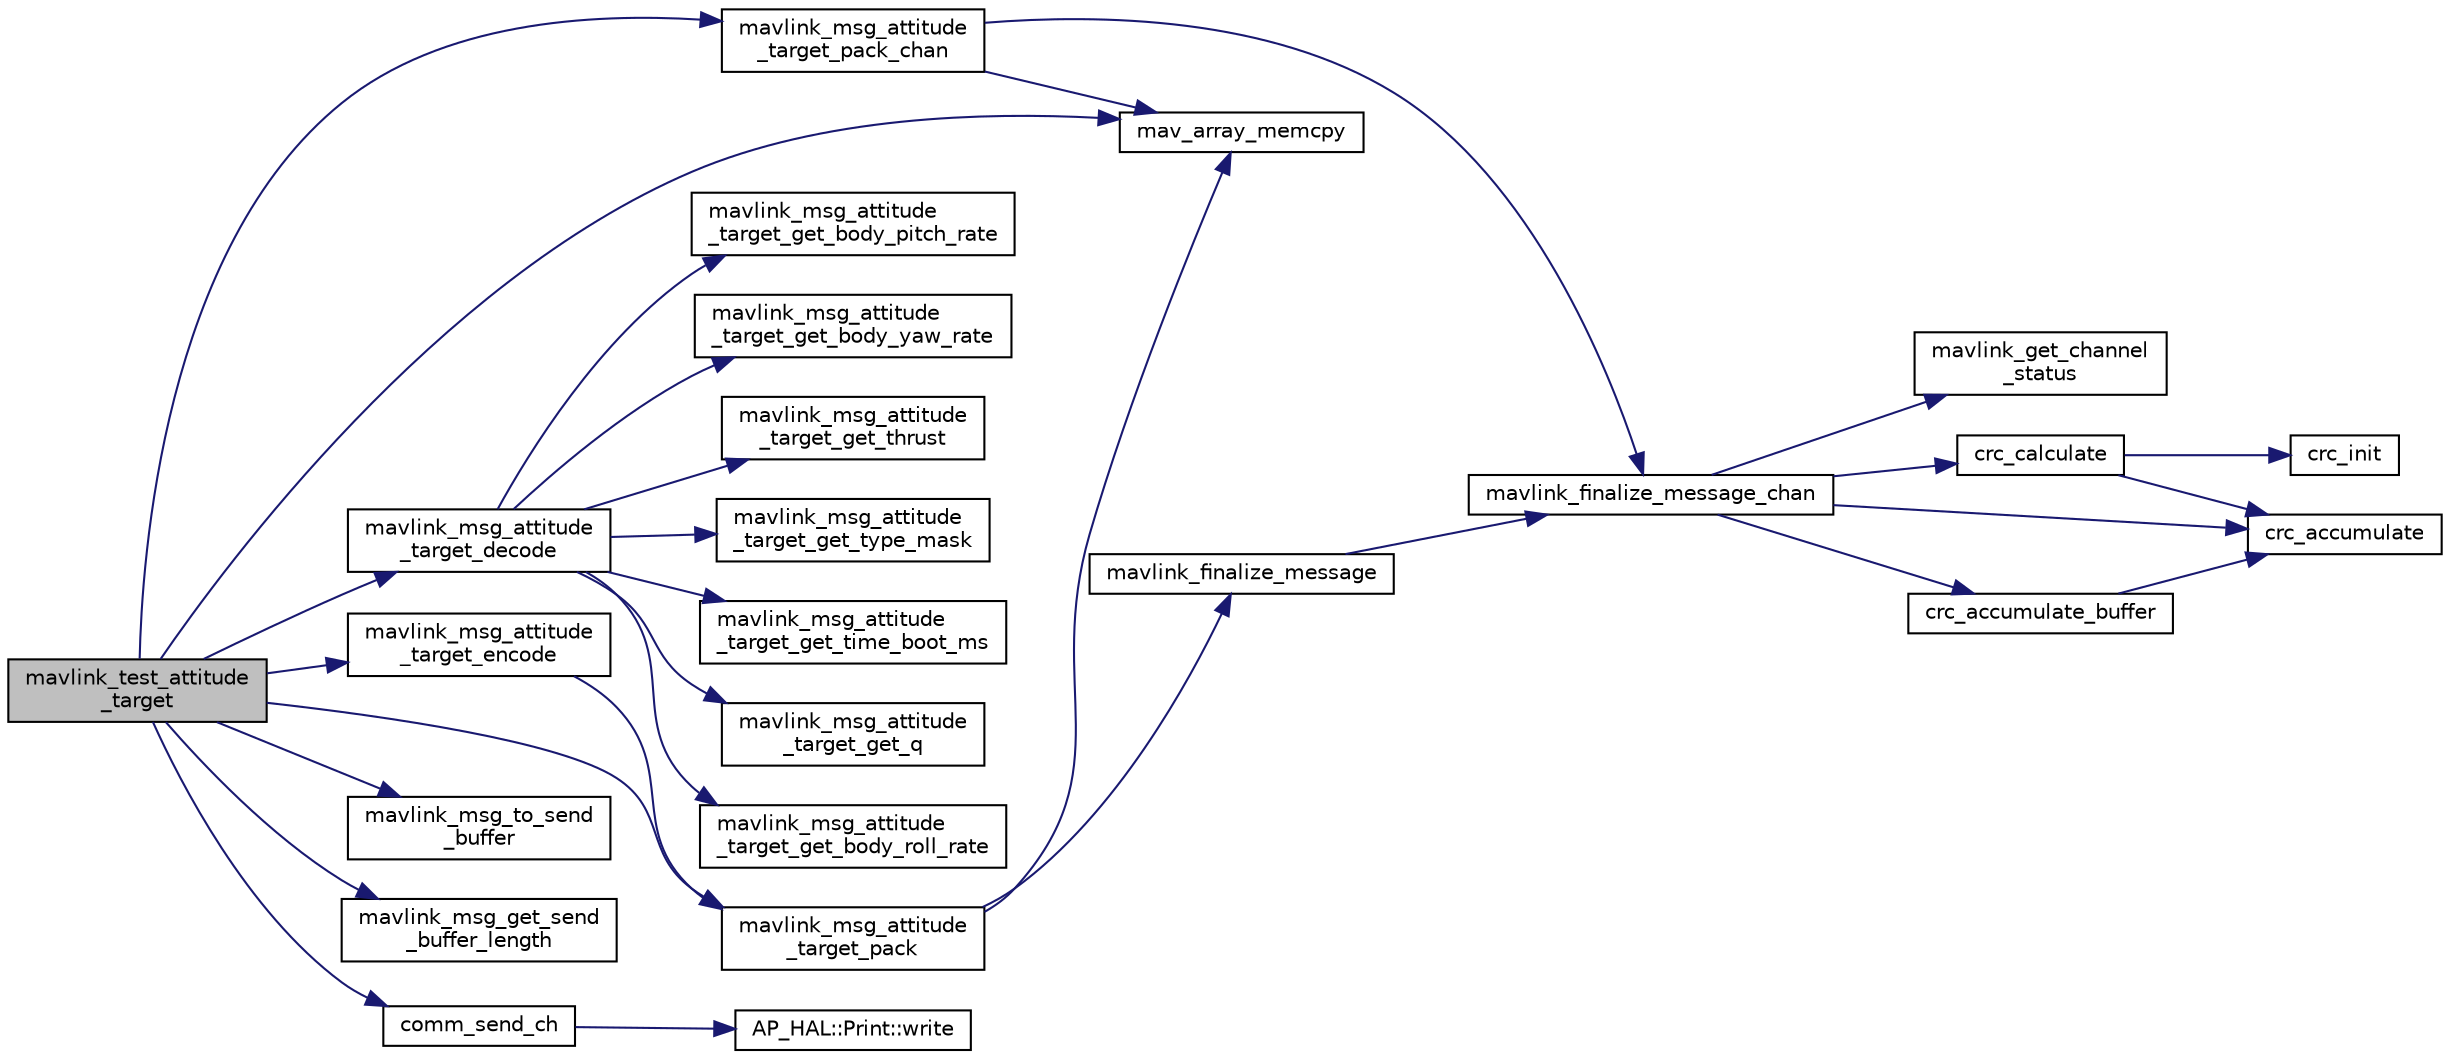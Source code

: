 digraph "mavlink_test_attitude_target"
{
 // INTERACTIVE_SVG=YES
  edge [fontname="Helvetica",fontsize="10",labelfontname="Helvetica",labelfontsize="10"];
  node [fontname="Helvetica",fontsize="10",shape=record];
  rankdir="LR";
  Node1 [label="mavlink_test_attitude\l_target",height=0.2,width=0.4,color="black", fillcolor="grey75", style="filled", fontcolor="black"];
  Node1 -> Node2 [color="midnightblue",fontsize="10",style="solid",fontname="Helvetica"];
  Node2 [label="mav_array_memcpy",height=0.2,width=0.4,color="black", fillcolor="white", style="filled",URL="$protocol_8h.html#a4486c3d5854cac1cb6a0fb1cc5ba570c"];
  Node1 -> Node3 [color="midnightblue",fontsize="10",style="solid",fontname="Helvetica"];
  Node3 [label="mavlink_msg_attitude\l_target_encode",height=0.2,width=0.4,color="black", fillcolor="white", style="filled",URL="$mavlink__msg__attitude__target_8h.html#aeea03266daaf6a349cfa998687ccb5fd",tooltip="Encode a attitude_target struct. "];
  Node3 -> Node4 [color="midnightblue",fontsize="10",style="solid",fontname="Helvetica"];
  Node4 [label="mavlink_msg_attitude\l_target_pack",height=0.2,width=0.4,color="black", fillcolor="white", style="filled",URL="$mavlink__msg__attitude__target_8h.html#aea23b42252242b2e48b263d5600e9250",tooltip="Pack a attitude_target message. "];
  Node4 -> Node2 [color="midnightblue",fontsize="10",style="solid",fontname="Helvetica"];
  Node4 -> Node5 [color="midnightblue",fontsize="10",style="solid",fontname="Helvetica"];
  Node5 [label="mavlink_finalize_message",height=0.2,width=0.4,color="black", fillcolor="white", style="filled",URL="$mavlink__helpers_8h.html#af3bea083c5ec83f5b6570b2bd4a817d0",tooltip="Finalize a MAVLink message with MAVLINK_COMM_0 as default channel. "];
  Node5 -> Node6 [color="midnightblue",fontsize="10",style="solid",fontname="Helvetica"];
  Node6 [label="mavlink_finalize_message_chan",height=0.2,width=0.4,color="black", fillcolor="white", style="filled",URL="$mavlink__helpers_8h.html#aa66131138fc02101dcc73b4b556ab422",tooltip="Finalize a MAVLink message with channel assignment. "];
  Node6 -> Node7 [color="midnightblue",fontsize="10",style="solid",fontname="Helvetica"];
  Node7 [label="mavlink_get_channel\l_status",height=0.2,width=0.4,color="black", fillcolor="white", style="filled",URL="$mavlink__helpers_8h.html#ac006d308067f48514ca5c0cf0b046c28"];
  Node6 -> Node8 [color="midnightblue",fontsize="10",style="solid",fontname="Helvetica"];
  Node8 [label="crc_calculate",height=0.2,width=0.4,color="black", fillcolor="white", style="filled",URL="$checksum_8h.html#ab4264eb7b9e22aabb5cc3191bce35f4c",tooltip="Calculates the X.25 checksum on a byte buffer. "];
  Node8 -> Node9 [color="midnightblue",fontsize="10",style="solid",fontname="Helvetica"];
  Node9 [label="crc_init",height=0.2,width=0.4,color="black", fillcolor="white", style="filled",URL="$checksum_8h.html#aee738f6e20d31b027afdd966c79befae",tooltip="Initiliaze the buffer for the X.25 CRC. "];
  Node8 -> Node10 [color="midnightblue",fontsize="10",style="solid",fontname="Helvetica"];
  Node10 [label="crc_accumulate",height=0.2,width=0.4,color="black", fillcolor="white", style="filled",URL="$checksum_8h.html#ade2bbc31cd3b5b6d839556f56de61957",tooltip="Accumulate the X.25 CRC by adding one char at a time. "];
  Node6 -> Node11 [color="midnightblue",fontsize="10",style="solid",fontname="Helvetica"];
  Node11 [label="crc_accumulate_buffer",height=0.2,width=0.4,color="black", fillcolor="white", style="filled",URL="$checksum_8h.html#abcbaa800e8fcbcdf9bb48168657fbefd",tooltip="Accumulate the X.25 CRC by adding an array of bytes. "];
  Node11 -> Node10 [color="midnightblue",fontsize="10",style="solid",fontname="Helvetica"];
  Node6 -> Node10 [color="midnightblue",fontsize="10",style="solid",fontname="Helvetica"];
  Node1 -> Node12 [color="midnightblue",fontsize="10",style="solid",fontname="Helvetica"];
  Node12 [label="mavlink_msg_attitude\l_target_decode",height=0.2,width=0.4,color="black", fillcolor="white", style="filled",URL="$mavlink__msg__attitude__target_8h.html#a9fda17469111f24f4e9f5832748270e6",tooltip="Decode a attitude_target message into a struct. "];
  Node12 -> Node13 [color="midnightblue",fontsize="10",style="solid",fontname="Helvetica"];
  Node13 [label="mavlink_msg_attitude\l_target_get_time_boot_ms",height=0.2,width=0.4,color="black", fillcolor="white", style="filled",URL="$mavlink__msg__attitude__target_8h.html#a2dccac06e077e0091c201245c3c14e51",tooltip="Send a attitude_target message. "];
  Node12 -> Node14 [color="midnightblue",fontsize="10",style="solid",fontname="Helvetica"];
  Node14 [label="mavlink_msg_attitude\l_target_get_q",height=0.2,width=0.4,color="black", fillcolor="white", style="filled",URL="$mavlink__msg__attitude__target_8h.html#a0a2573b7b25c1bf79b56d26e6ca6b11d",tooltip="Get field q from attitude_target message. "];
  Node12 -> Node15 [color="midnightblue",fontsize="10",style="solid",fontname="Helvetica"];
  Node15 [label="mavlink_msg_attitude\l_target_get_body_roll_rate",height=0.2,width=0.4,color="black", fillcolor="white", style="filled",URL="$mavlink__msg__attitude__target_8h.html#a1a520e52f7e642883ff32eb1d4e74aff",tooltip="Get field body_roll_rate from attitude_target message. "];
  Node12 -> Node16 [color="midnightblue",fontsize="10",style="solid",fontname="Helvetica"];
  Node16 [label="mavlink_msg_attitude\l_target_get_body_pitch_rate",height=0.2,width=0.4,color="black", fillcolor="white", style="filled",URL="$mavlink__msg__attitude__target_8h.html#a6d1d81605db75e891d77d59f4d5d1388",tooltip="Get field body_pitch_rate from attitude_target message. "];
  Node12 -> Node17 [color="midnightblue",fontsize="10",style="solid",fontname="Helvetica"];
  Node17 [label="mavlink_msg_attitude\l_target_get_body_yaw_rate",height=0.2,width=0.4,color="black", fillcolor="white", style="filled",URL="$mavlink__msg__attitude__target_8h.html#a5e4b3f2cb54fc9ebbf7001ed3c74b29e",tooltip="Get field body_yaw_rate from attitude_target message. "];
  Node12 -> Node18 [color="midnightblue",fontsize="10",style="solid",fontname="Helvetica"];
  Node18 [label="mavlink_msg_attitude\l_target_get_thrust",height=0.2,width=0.4,color="black", fillcolor="white", style="filled",URL="$mavlink__msg__attitude__target_8h.html#ac81d99e6d8cdf7c2967b81a505942acd",tooltip="Get field thrust from attitude_target message. "];
  Node12 -> Node19 [color="midnightblue",fontsize="10",style="solid",fontname="Helvetica"];
  Node19 [label="mavlink_msg_attitude\l_target_get_type_mask",height=0.2,width=0.4,color="black", fillcolor="white", style="filled",URL="$mavlink__msg__attitude__target_8h.html#a31452b5b7c5c6dbe913e64fbe290a09b",tooltip="Get field type_mask from attitude_target message. "];
  Node1 -> Node4 [color="midnightblue",fontsize="10",style="solid",fontname="Helvetica"];
  Node1 -> Node20 [color="midnightblue",fontsize="10",style="solid",fontname="Helvetica"];
  Node20 [label="mavlink_msg_attitude\l_target_pack_chan",height=0.2,width=0.4,color="black", fillcolor="white", style="filled",URL="$mavlink__msg__attitude__target_8h.html#ade8669b14386e3bceeb977813873b5b2",tooltip="Pack a attitude_target message on a channel. "];
  Node20 -> Node2 [color="midnightblue",fontsize="10",style="solid",fontname="Helvetica"];
  Node20 -> Node6 [color="midnightblue",fontsize="10",style="solid",fontname="Helvetica"];
  Node1 -> Node21 [color="midnightblue",fontsize="10",style="solid",fontname="Helvetica"];
  Node21 [label="mavlink_msg_to_send\l_buffer",height=0.2,width=0.4,color="black", fillcolor="white", style="filled",URL="$mavlink__helpers_8h.html#afea0a9befa84822fd62c2899ea0d849e",tooltip="Pack a message to send it over a serial byte stream. "];
  Node1 -> Node22 [color="midnightblue",fontsize="10",style="solid",fontname="Helvetica"];
  Node22 [label="mavlink_msg_get_send\l_buffer_length",height=0.2,width=0.4,color="black", fillcolor="white", style="filled",URL="$protocol_8h.html#aa86c08f27aabb7a2e12a67f189f590c8",tooltip="Get the required buffer size for this message. "];
  Node1 -> Node23 [color="midnightblue",fontsize="10",style="solid",fontname="Helvetica"];
  Node23 [label="comm_send_ch",height=0.2,width=0.4,color="black", fillcolor="white", style="filled",URL="$GCS__MAVLink_8h.html#ab753873a1ee10adedd0ce246311468f8"];
  Node23 -> Node24 [color="midnightblue",fontsize="10",style="solid",fontname="Helvetica"];
  Node24 [label="AP_HAL::Print::write",height=0.2,width=0.4,color="black", fillcolor="white", style="filled",URL="$classAP__HAL_1_1Print.html#acc65391952a43334f8f5c9bef341f501"];
}
